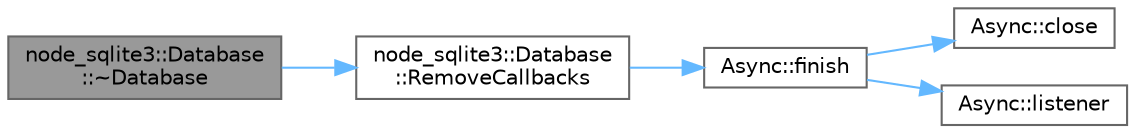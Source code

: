 digraph "node_sqlite3::Database::~Database"
{
 // LATEX_PDF_SIZE
  bgcolor="transparent";
  edge [fontname=Helvetica,fontsize=10,labelfontname=Helvetica,labelfontsize=10];
  node [fontname=Helvetica,fontsize=10,shape=box,height=0.2,width=0.4];
  rankdir="LR";
  Node1 [id="Node000001",label="node_sqlite3::Database\l::~Database",height=0.2,width=0.4,color="gray40", fillcolor="grey60", style="filled", fontcolor="black",tooltip=" "];
  Node1 -> Node2 [id="edge1_Node000001_Node000002",color="steelblue1",style="solid",tooltip=" "];
  Node2 [id="Node000002",label="node_sqlite3::Database\l::RemoveCallbacks",height=0.2,width=0.4,color="grey40", fillcolor="white", style="filled",URL="$classnode__sqlite3_1_1_database.html#a029b6555983a63150ea2fd38014af0dd",tooltip=" "];
  Node2 -> Node3 [id="edge2_Node000002_Node000003",color="steelblue1",style="solid",tooltip=" "];
  Node3 [id="Node000003",label="Async::finish",height=0.2,width=0.4,color="grey40", fillcolor="white", style="filled",URL="$class_async.html#a49d312d265f7601ed213ded041e53e91",tooltip=" "];
  Node3 -> Node4 [id="edge3_Node000003_Node000004",color="steelblue1",style="solid",tooltip=" "];
  Node4 [id="Node000004",label="Async::close",height=0.2,width=0.4,color="grey40", fillcolor="white", style="filled",URL="$class_async.html#a820713df3caf5f8182dfc540b6152496",tooltip=" "];
  Node3 -> Node5 [id="edge4_Node000003_Node000005",color="steelblue1",style="solid",tooltip=" "];
  Node5 [id="Node000005",label="Async::listener",height=0.2,width=0.4,color="grey40", fillcolor="white", style="filled",URL="$class_async.html#a85e06ec1e6a73ee0ed58f1e1ccb52b04",tooltip=" "];
}

